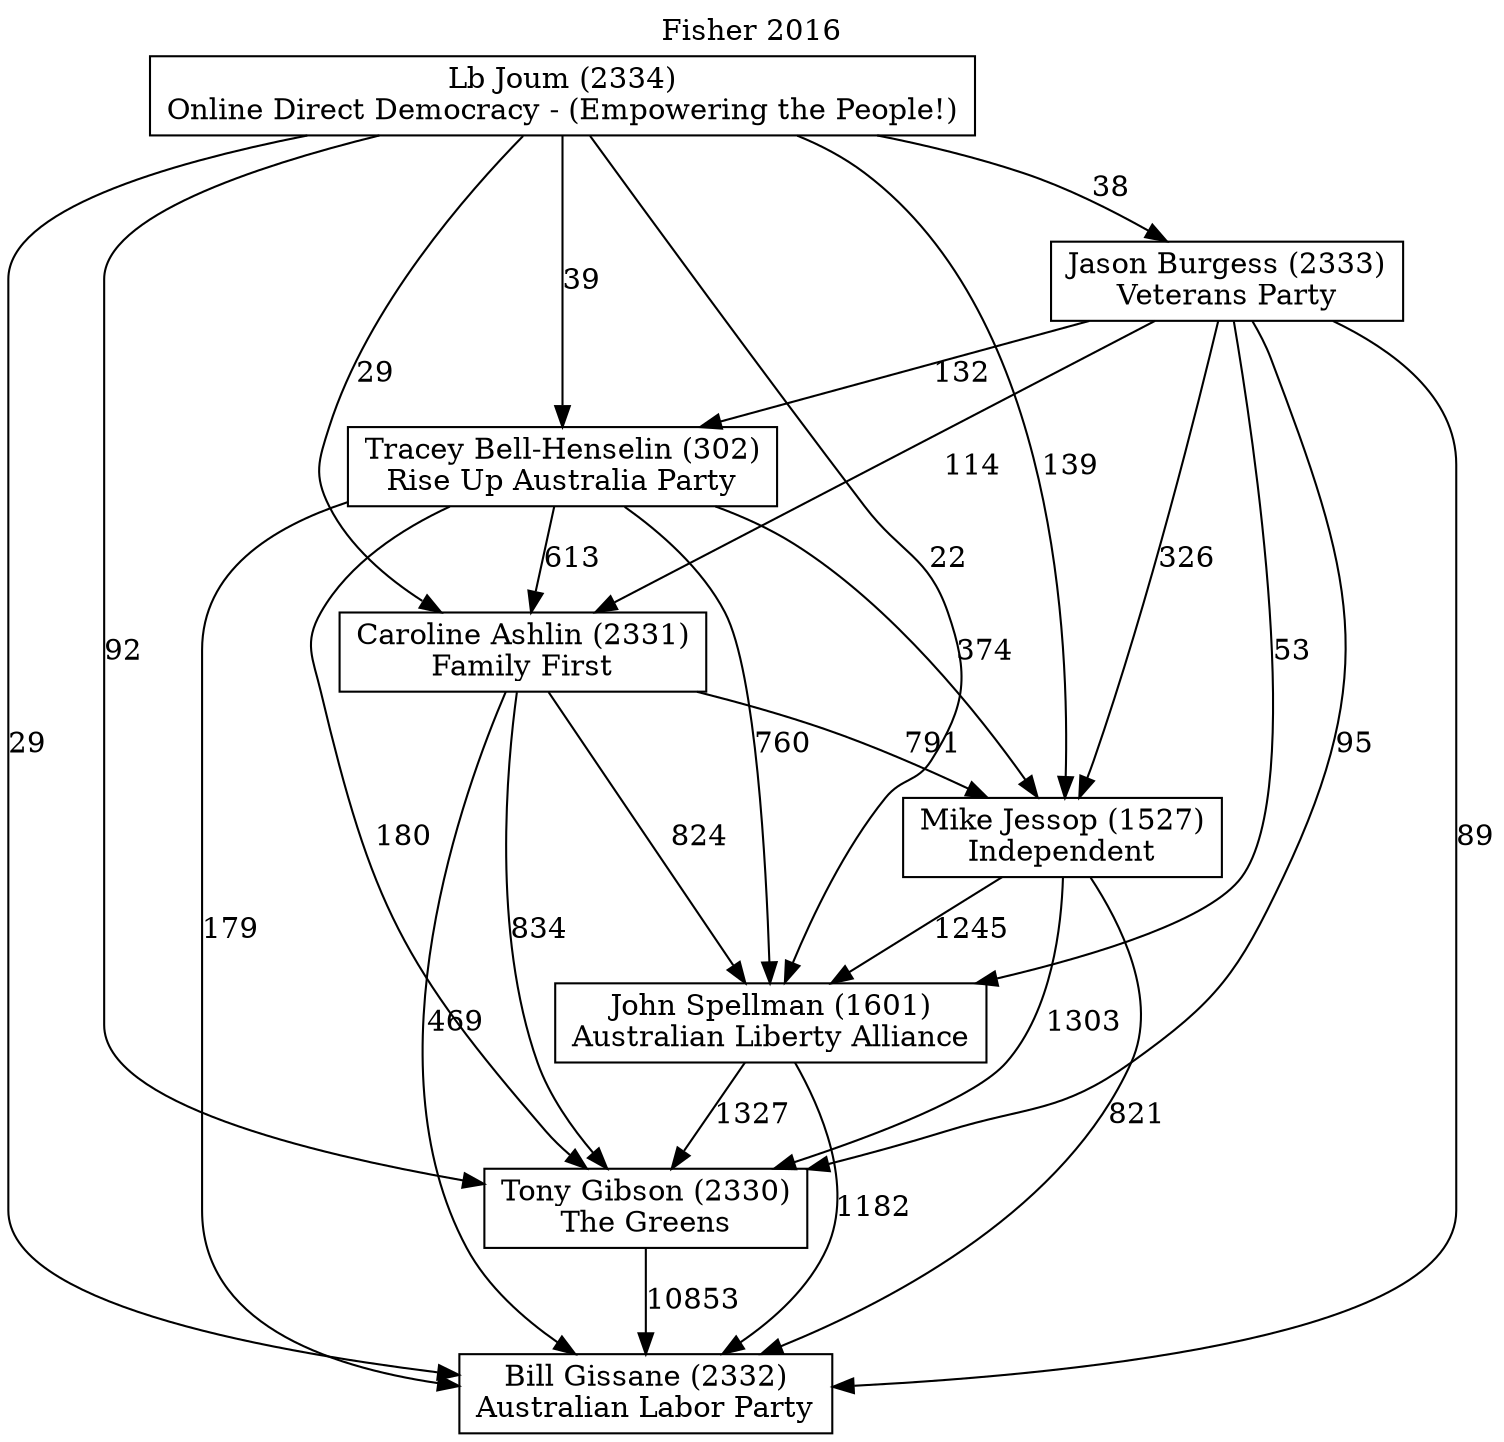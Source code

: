 // House preference flow
digraph "Bill Gissane (2332)_Fisher_2016" {
	graph [label="Fisher 2016" labelloc=t mclimit=10]
	node [shape=box]
	"Bill Gissane (2332)" [label="Bill Gissane (2332)
Australian Labor Party"]
	"Caroline Ashlin (2331)" [label="Caroline Ashlin (2331)
Family First"]
	"Jason Burgess (2333)" [label="Jason Burgess (2333)
Veterans Party"]
	"John Spellman (1601)" [label="John Spellman (1601)
Australian Liberty Alliance"]
	"Lb Joum (2334)" [label="Lb Joum (2334)
Online Direct Democracy - (Empowering the People!)"]
	"Mike Jessop (1527)" [label="Mike Jessop (1527)
Independent"]
	"Tony Gibson (2330)" [label="Tony Gibson (2330)
The Greens"]
	"Tracey Bell-Henselin (302)" [label="Tracey Bell-Henselin (302)
Rise Up Australia Party"]
	"Caroline Ashlin (2331)" -> "Bill Gissane (2332)" [label=469]
	"Caroline Ashlin (2331)" -> "John Spellman (1601)" [label=824]
	"Caroline Ashlin (2331)" -> "Mike Jessop (1527)" [label=791]
	"Caroline Ashlin (2331)" -> "Tony Gibson (2330)" [label=834]
	"Jason Burgess (2333)" -> "Bill Gissane (2332)" [label=89]
	"Jason Burgess (2333)" -> "Caroline Ashlin (2331)" [label=114]
	"Jason Burgess (2333)" -> "John Spellman (1601)" [label=53]
	"Jason Burgess (2333)" -> "Mike Jessop (1527)" [label=326]
	"Jason Burgess (2333)" -> "Tony Gibson (2330)" [label=95]
	"Jason Burgess (2333)" -> "Tracey Bell-Henselin (302)" [label=132]
	"John Spellman (1601)" -> "Bill Gissane (2332)" [label=1182]
	"John Spellman (1601)" -> "Tony Gibson (2330)" [label=1327]
	"Lb Joum (2334)" -> "Bill Gissane (2332)" [label=29]
	"Lb Joum (2334)" -> "Caroline Ashlin (2331)" [label=29]
	"Lb Joum (2334)" -> "Jason Burgess (2333)" [label=38]
	"Lb Joum (2334)" -> "John Spellman (1601)" [label=22]
	"Lb Joum (2334)" -> "Mike Jessop (1527)" [label=139]
	"Lb Joum (2334)" -> "Tony Gibson (2330)" [label=92]
	"Lb Joum (2334)" -> "Tracey Bell-Henselin (302)" [label=39]
	"Mike Jessop (1527)" -> "Bill Gissane (2332)" [label=821]
	"Mike Jessop (1527)" -> "John Spellman (1601)" [label=1245]
	"Mike Jessop (1527)" -> "Tony Gibson (2330)" [label=1303]
	"Tony Gibson (2330)" -> "Bill Gissane (2332)" [label=10853]
	"Tracey Bell-Henselin (302)" -> "Bill Gissane (2332)" [label=179]
	"Tracey Bell-Henselin (302)" -> "Caroline Ashlin (2331)" [label=613]
	"Tracey Bell-Henselin (302)" -> "John Spellman (1601)" [label=760]
	"Tracey Bell-Henselin (302)" -> "Mike Jessop (1527)" [label=374]
	"Tracey Bell-Henselin (302)" -> "Tony Gibson (2330)" [label=180]
}
